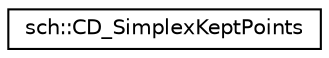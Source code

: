 digraph "Graphical Class Hierarchy"
{
  edge [fontname="Helvetica",fontsize="10",labelfontname="Helvetica",labelfontsize="10"];
  node [fontname="Helvetica",fontsize="10",shape=record];
  rankdir="LR";
  Node0 [label="sch::CD_SimplexKeptPoints",height=0.2,width=0.4,color="black", fillcolor="white", style="filled",URL="$structsch_1_1CD__SimplexKeptPoints.html"];
}
